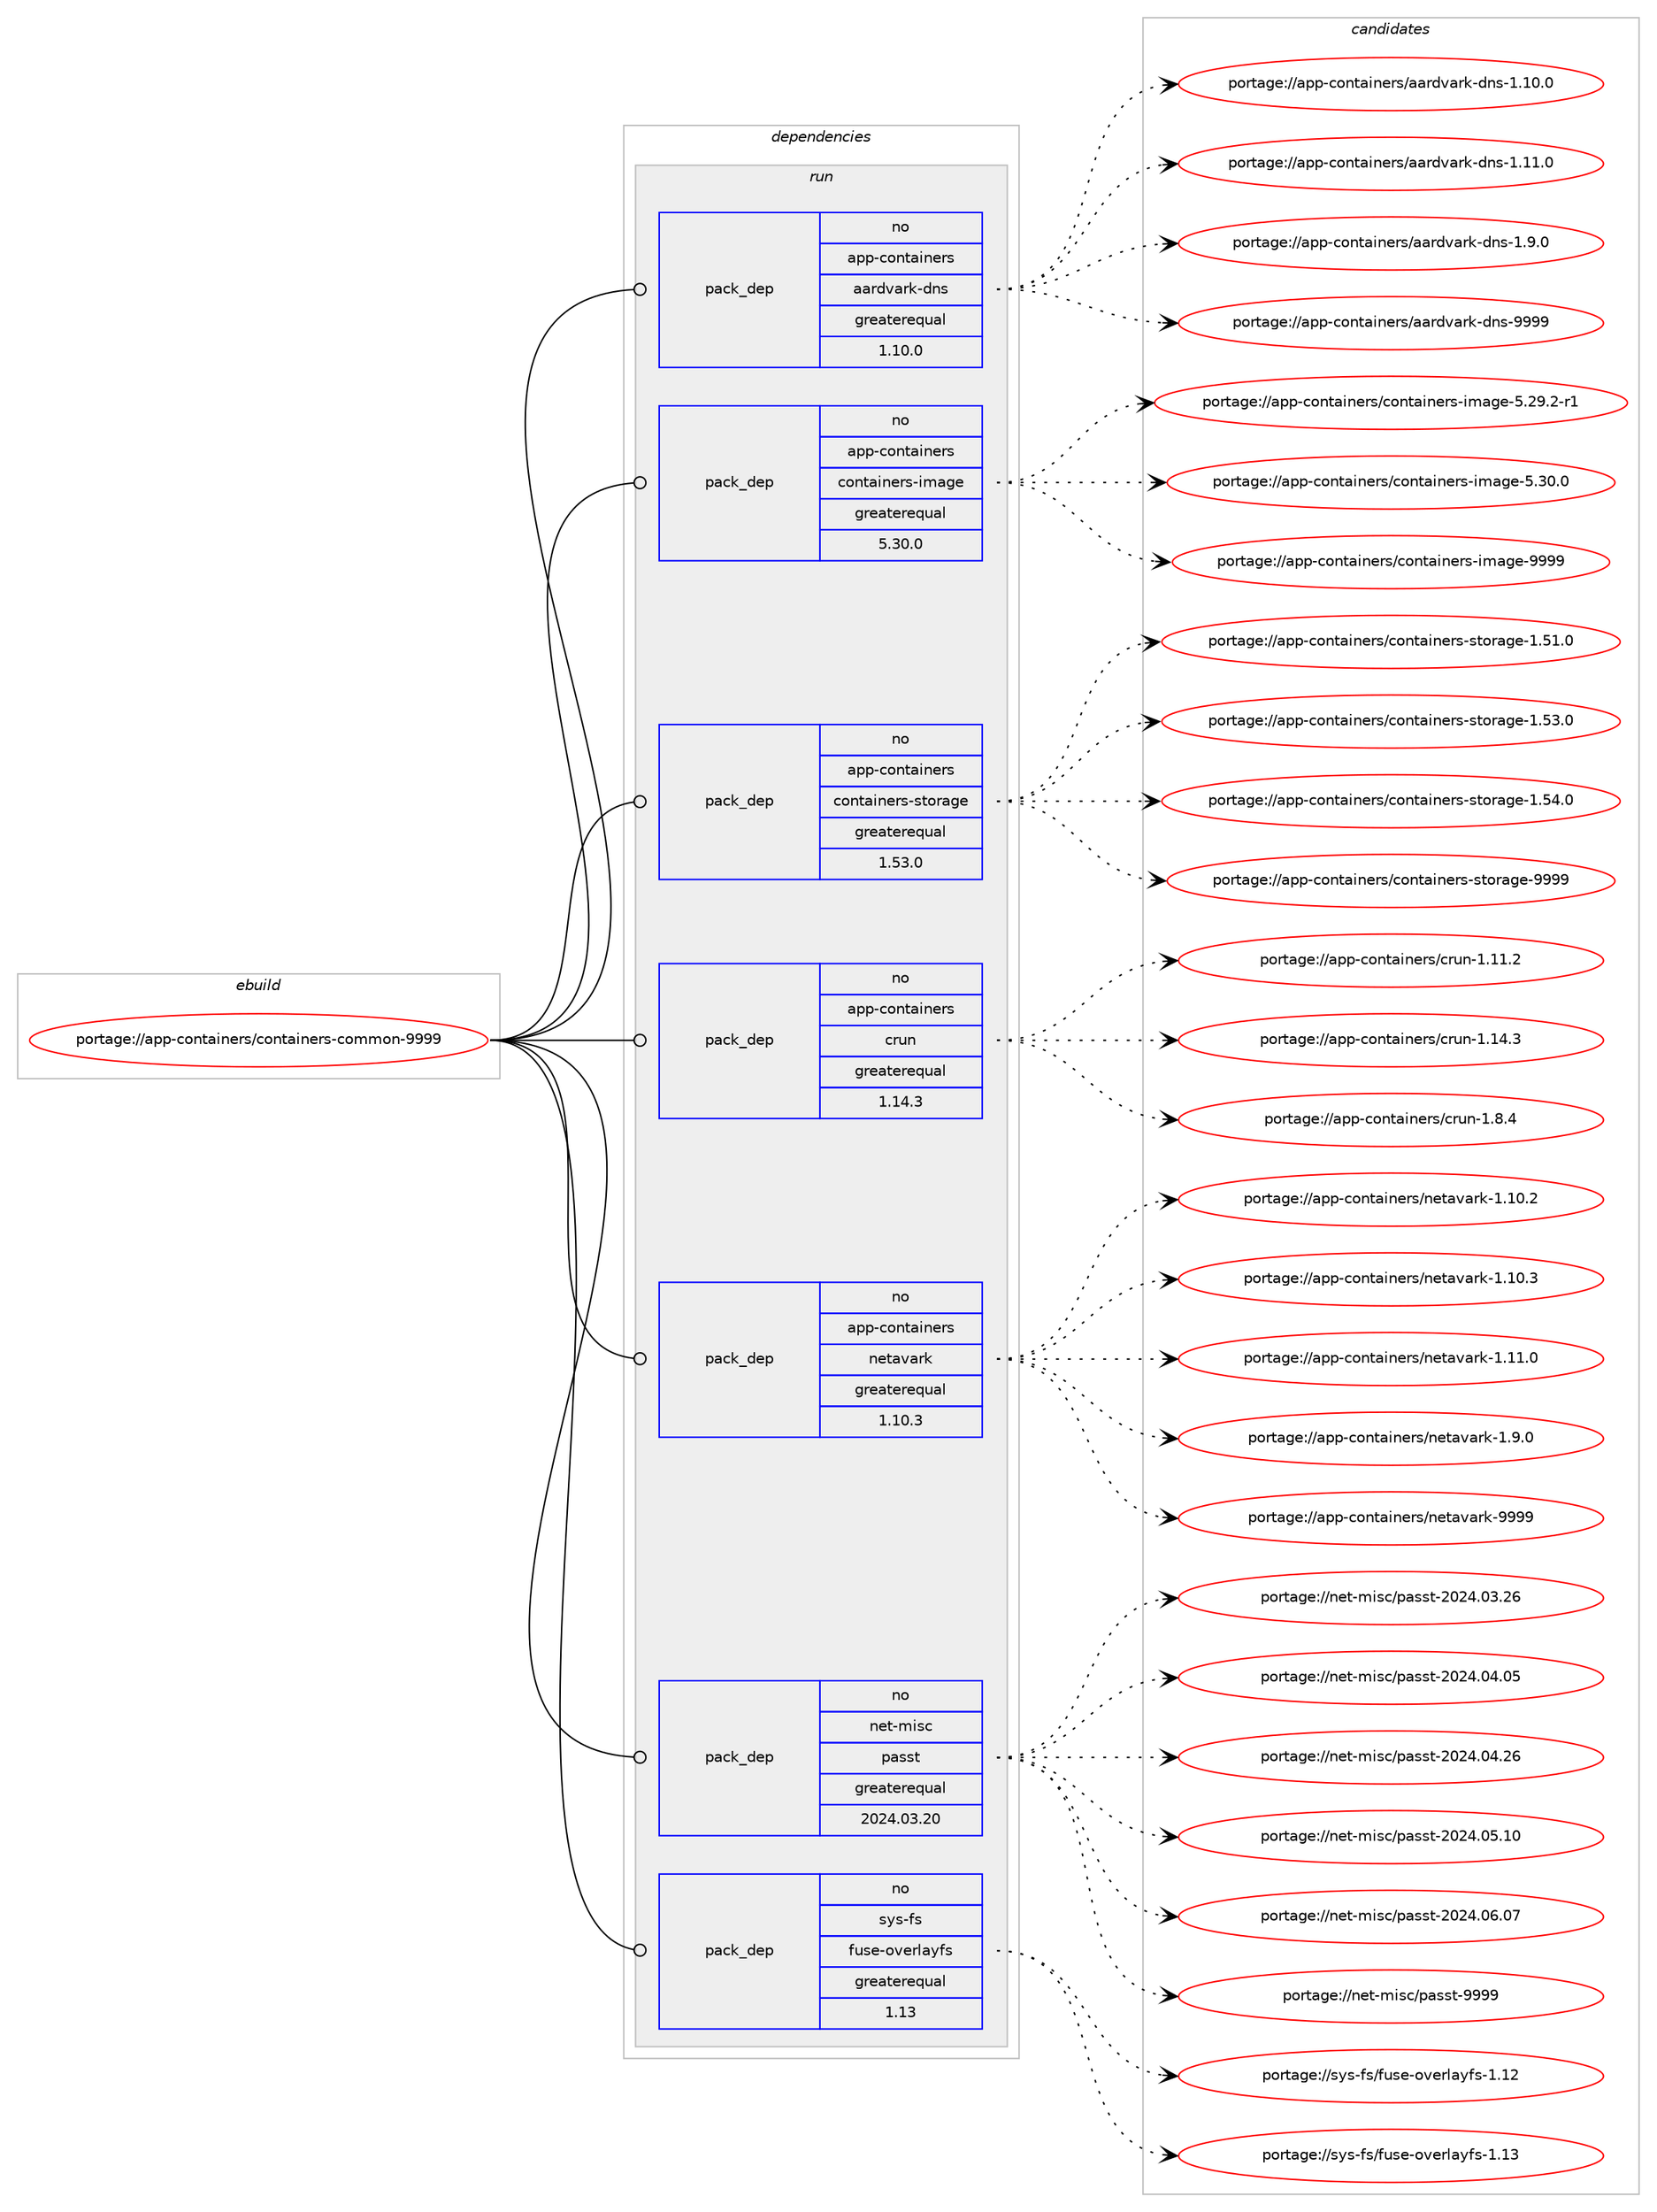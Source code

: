 digraph prolog {

# *************
# Graph options
# *************

newrank=true;
concentrate=true;
compound=true;
graph [rankdir=LR,fontname=Helvetica,fontsize=10,ranksep=1.5];#, ranksep=2.5, nodesep=0.2];
edge  [arrowhead=vee];
node  [fontname=Helvetica,fontsize=10];

# **********
# The ebuild
# **********

subgraph cluster_leftcol {
color=gray;
rank=same;
label=<<i>ebuild</i>>;
id [label="portage://app-containers/containers-common-9999", color=red, width=4, href="../app-containers/containers-common-9999.svg"];
}

# ****************
# The dependencies
# ****************

subgraph cluster_midcol {
color=gray;
label=<<i>dependencies</i>>;
subgraph cluster_compile {
fillcolor="#eeeeee";
style=filled;
label=<<i>compile</i>>;
}
subgraph cluster_compileandrun {
fillcolor="#eeeeee";
style=filled;
label=<<i>compile and run</i>>;
}
subgraph cluster_run {
fillcolor="#eeeeee";
style=filled;
label=<<i>run</i>>;
subgraph pack1553 {
dependency4498 [label=<<TABLE BORDER="0" CELLBORDER="1" CELLSPACING="0" CELLPADDING="4" WIDTH="220"><TR><TD ROWSPAN="6" CELLPADDING="30">pack_dep</TD></TR><TR><TD WIDTH="110">no</TD></TR><TR><TD>app-containers</TD></TR><TR><TD>aardvark-dns</TD></TR><TR><TD>greaterequal</TD></TR><TR><TD>1.10.0</TD></TR></TABLE>>, shape=none, color=blue];
}
id:e -> dependency4498:w [weight=20,style="solid",arrowhead="odot"];
subgraph pack1554 {
dependency4499 [label=<<TABLE BORDER="0" CELLBORDER="1" CELLSPACING="0" CELLPADDING="4" WIDTH="220"><TR><TD ROWSPAN="6" CELLPADDING="30">pack_dep</TD></TR><TR><TD WIDTH="110">no</TD></TR><TR><TD>app-containers</TD></TR><TR><TD>containers-image</TD></TR><TR><TD>greaterequal</TD></TR><TR><TD>5.30.0</TD></TR></TABLE>>, shape=none, color=blue];
}
id:e -> dependency4499:w [weight=20,style="solid",arrowhead="odot"];
# *** BEGIN UNKNOWN DEPENDENCY TYPE (TODO) ***
# id -> package_dependency(portage://app-containers/containers-common-9999,run,no,app-containers,containers-shortnames,none,[,,],[],[])
# *** END UNKNOWN DEPENDENCY TYPE (TODO) ***

subgraph pack1555 {
dependency4500 [label=<<TABLE BORDER="0" CELLBORDER="1" CELLSPACING="0" CELLPADDING="4" WIDTH="220"><TR><TD ROWSPAN="6" CELLPADDING="30">pack_dep</TD></TR><TR><TD WIDTH="110">no</TD></TR><TR><TD>app-containers</TD></TR><TR><TD>containers-storage</TD></TR><TR><TD>greaterequal</TD></TR><TR><TD>1.53.0</TD></TR></TABLE>>, shape=none, color=blue];
}
id:e -> dependency4500:w [weight=20,style="solid",arrowhead="odot"];
subgraph pack1556 {
dependency4501 [label=<<TABLE BORDER="0" CELLBORDER="1" CELLSPACING="0" CELLPADDING="4" WIDTH="220"><TR><TD ROWSPAN="6" CELLPADDING="30">pack_dep</TD></TR><TR><TD WIDTH="110">no</TD></TR><TR><TD>app-containers</TD></TR><TR><TD>crun</TD></TR><TR><TD>greaterequal</TD></TR><TR><TD>1.14.3</TD></TR></TABLE>>, shape=none, color=blue];
}
id:e -> dependency4501:w [weight=20,style="solid",arrowhead="odot"];
subgraph pack1557 {
dependency4502 [label=<<TABLE BORDER="0" CELLBORDER="1" CELLSPACING="0" CELLPADDING="4" WIDTH="220"><TR><TD ROWSPAN="6" CELLPADDING="30">pack_dep</TD></TR><TR><TD WIDTH="110">no</TD></TR><TR><TD>app-containers</TD></TR><TR><TD>netavark</TD></TR><TR><TD>greaterequal</TD></TR><TR><TD>1.10.3</TD></TR></TABLE>>, shape=none, color=blue];
}
id:e -> dependency4502:w [weight=20,style="solid",arrowhead="odot"];
# *** BEGIN UNKNOWN DEPENDENCY TYPE (TODO) ***
# id -> package_dependency(portage://app-containers/containers-common-9999,run,no,net-firewall,iptables,none,[,,],[],[use(enable(nftables),none)])
# *** END UNKNOWN DEPENDENCY TYPE (TODO) ***

# *** BEGIN UNKNOWN DEPENDENCY TYPE (TODO) ***
# id -> package_dependency(portage://app-containers/containers-common-9999,run,no,net-firewall,nftables,none,[,,],[],[])
# *** END UNKNOWN DEPENDENCY TYPE (TODO) ***

subgraph pack1558 {
dependency4503 [label=<<TABLE BORDER="0" CELLBORDER="1" CELLSPACING="0" CELLPADDING="4" WIDTH="220"><TR><TD ROWSPAN="6" CELLPADDING="30">pack_dep</TD></TR><TR><TD WIDTH="110">no</TD></TR><TR><TD>net-misc</TD></TR><TR><TD>passt</TD></TR><TR><TD>greaterequal</TD></TR><TR><TD>2024.03.20</TD></TR></TABLE>>, shape=none, color=blue];
}
id:e -> dependency4503:w [weight=20,style="solid",arrowhead="odot"];
subgraph pack1559 {
dependency4504 [label=<<TABLE BORDER="0" CELLBORDER="1" CELLSPACING="0" CELLPADDING="4" WIDTH="220"><TR><TD ROWSPAN="6" CELLPADDING="30">pack_dep</TD></TR><TR><TD WIDTH="110">no</TD></TR><TR><TD>sys-fs</TD></TR><TR><TD>fuse-overlayfs</TD></TR><TR><TD>greaterequal</TD></TR><TR><TD>1.13</TD></TR></TABLE>>, shape=none, color=blue];
}
id:e -> dependency4504:w [weight=20,style="solid",arrowhead="odot"];
}
}

# **************
# The candidates
# **************

subgraph cluster_choices {
rank=same;
color=gray;
label=<<i>candidates</i>>;

subgraph choice1553 {
color=black;
nodesep=1;
choice97112112459911111011697105110101114115479797114100118971141074510011011545494649484648 [label="portage://app-containers/aardvark-dns-1.10.0", color=red, width=4,href="../app-containers/aardvark-dns-1.10.0.svg"];
choice97112112459911111011697105110101114115479797114100118971141074510011011545494649494648 [label="portage://app-containers/aardvark-dns-1.11.0", color=red, width=4,href="../app-containers/aardvark-dns-1.11.0.svg"];
choice971121124599111110116971051101011141154797971141001189711410745100110115454946574648 [label="portage://app-containers/aardvark-dns-1.9.0", color=red, width=4,href="../app-containers/aardvark-dns-1.9.0.svg"];
choice9711211245991111101169710511010111411547979711410011897114107451001101154557575757 [label="portage://app-containers/aardvark-dns-9999", color=red, width=4,href="../app-containers/aardvark-dns-9999.svg"];
dependency4498:e -> choice97112112459911111011697105110101114115479797114100118971141074510011011545494649484648:w [style=dotted,weight="100"];
dependency4498:e -> choice97112112459911111011697105110101114115479797114100118971141074510011011545494649494648:w [style=dotted,weight="100"];
dependency4498:e -> choice971121124599111110116971051101011141154797971141001189711410745100110115454946574648:w [style=dotted,weight="100"];
dependency4498:e -> choice9711211245991111101169710511010111411547979711410011897114107451001101154557575757:w [style=dotted,weight="100"];
}
subgraph choice1554 {
color=black;
nodesep=1;
choice971121124599111110116971051101011141154799111110116971051101011141154510510997103101455346505746504511449 [label="portage://app-containers/containers-image-5.29.2-r1", color=red, width=4,href="../app-containers/containers-image-5.29.2-r1.svg"];
choice97112112459911111011697105110101114115479911111011697105110101114115451051099710310145534651484648 [label="portage://app-containers/containers-image-5.30.0", color=red, width=4,href="../app-containers/containers-image-5.30.0.svg"];
choice9711211245991111101169710511010111411547991111101169710511010111411545105109971031014557575757 [label="portage://app-containers/containers-image-9999", color=red, width=4,href="../app-containers/containers-image-9999.svg"];
dependency4499:e -> choice971121124599111110116971051101011141154799111110116971051101011141154510510997103101455346505746504511449:w [style=dotted,weight="100"];
dependency4499:e -> choice97112112459911111011697105110101114115479911111011697105110101114115451051099710310145534651484648:w [style=dotted,weight="100"];
dependency4499:e -> choice9711211245991111101169710511010111411547991111101169710511010111411545105109971031014557575757:w [style=dotted,weight="100"];
}
subgraph choice1555 {
color=black;
nodesep=1;
choice97112112459911111011697105110101114115479911111011697105110101114115451151161111149710310145494653494648 [label="portage://app-containers/containers-storage-1.51.0", color=red, width=4,href="../app-containers/containers-storage-1.51.0.svg"];
choice97112112459911111011697105110101114115479911111011697105110101114115451151161111149710310145494653514648 [label="portage://app-containers/containers-storage-1.53.0", color=red, width=4,href="../app-containers/containers-storage-1.53.0.svg"];
choice97112112459911111011697105110101114115479911111011697105110101114115451151161111149710310145494653524648 [label="portage://app-containers/containers-storage-1.54.0", color=red, width=4,href="../app-containers/containers-storage-1.54.0.svg"];
choice9711211245991111101169710511010111411547991111101169710511010111411545115116111114971031014557575757 [label="portage://app-containers/containers-storage-9999", color=red, width=4,href="../app-containers/containers-storage-9999.svg"];
dependency4500:e -> choice97112112459911111011697105110101114115479911111011697105110101114115451151161111149710310145494653494648:w [style=dotted,weight="100"];
dependency4500:e -> choice97112112459911111011697105110101114115479911111011697105110101114115451151161111149710310145494653514648:w [style=dotted,weight="100"];
dependency4500:e -> choice97112112459911111011697105110101114115479911111011697105110101114115451151161111149710310145494653524648:w [style=dotted,weight="100"];
dependency4500:e -> choice9711211245991111101169710511010111411547991111101169710511010111411545115116111114971031014557575757:w [style=dotted,weight="100"];
}
subgraph choice1556 {
color=black;
nodesep=1;
choice97112112459911111011697105110101114115479911411711045494649494650 [label="portage://app-containers/crun-1.11.2", color=red, width=4,href="../app-containers/crun-1.11.2.svg"];
choice97112112459911111011697105110101114115479911411711045494649524651 [label="portage://app-containers/crun-1.14.3", color=red, width=4,href="../app-containers/crun-1.14.3.svg"];
choice971121124599111110116971051101011141154799114117110454946564652 [label="portage://app-containers/crun-1.8.4", color=red, width=4,href="../app-containers/crun-1.8.4.svg"];
dependency4501:e -> choice97112112459911111011697105110101114115479911411711045494649494650:w [style=dotted,weight="100"];
dependency4501:e -> choice97112112459911111011697105110101114115479911411711045494649524651:w [style=dotted,weight="100"];
dependency4501:e -> choice971121124599111110116971051101011141154799114117110454946564652:w [style=dotted,weight="100"];
}
subgraph choice1557 {
color=black;
nodesep=1;
choice9711211245991111101169710511010111411547110101116971189711410745494649484650 [label="portage://app-containers/netavark-1.10.2", color=red, width=4,href="../app-containers/netavark-1.10.2.svg"];
choice9711211245991111101169710511010111411547110101116971189711410745494649484651 [label="portage://app-containers/netavark-1.10.3", color=red, width=4,href="../app-containers/netavark-1.10.3.svg"];
choice9711211245991111101169710511010111411547110101116971189711410745494649494648 [label="portage://app-containers/netavark-1.11.0", color=red, width=4,href="../app-containers/netavark-1.11.0.svg"];
choice97112112459911111011697105110101114115471101011169711897114107454946574648 [label="portage://app-containers/netavark-1.9.0", color=red, width=4,href="../app-containers/netavark-1.9.0.svg"];
choice971121124599111110116971051101011141154711010111697118971141074557575757 [label="portage://app-containers/netavark-9999", color=red, width=4,href="../app-containers/netavark-9999.svg"];
dependency4502:e -> choice9711211245991111101169710511010111411547110101116971189711410745494649484650:w [style=dotted,weight="100"];
dependency4502:e -> choice9711211245991111101169710511010111411547110101116971189711410745494649484651:w [style=dotted,weight="100"];
dependency4502:e -> choice9711211245991111101169710511010111411547110101116971189711410745494649494648:w [style=dotted,weight="100"];
dependency4502:e -> choice97112112459911111011697105110101114115471101011169711897114107454946574648:w [style=dotted,weight="100"];
dependency4502:e -> choice971121124599111110116971051101011141154711010111697118971141074557575757:w [style=dotted,weight="100"];
}
subgraph choice1558 {
color=black;
nodesep=1;
choice110101116451091051159947112971151151164550485052464851465054 [label="portage://net-misc/passt-2024.03.26", color=red, width=4,href="../net-misc/passt-2024.03.26.svg"];
choice110101116451091051159947112971151151164550485052464852464853 [label="portage://net-misc/passt-2024.04.05", color=red, width=4,href="../net-misc/passt-2024.04.05.svg"];
choice110101116451091051159947112971151151164550485052464852465054 [label="portage://net-misc/passt-2024.04.26", color=red, width=4,href="../net-misc/passt-2024.04.26.svg"];
choice110101116451091051159947112971151151164550485052464853464948 [label="portage://net-misc/passt-2024.05.10", color=red, width=4,href="../net-misc/passt-2024.05.10.svg"];
choice110101116451091051159947112971151151164550485052464854464855 [label="portage://net-misc/passt-2024.06.07", color=red, width=4,href="../net-misc/passt-2024.06.07.svg"];
choice110101116451091051159947112971151151164557575757 [label="portage://net-misc/passt-9999", color=red, width=4,href="../net-misc/passt-9999.svg"];
dependency4503:e -> choice110101116451091051159947112971151151164550485052464851465054:w [style=dotted,weight="100"];
dependency4503:e -> choice110101116451091051159947112971151151164550485052464852464853:w [style=dotted,weight="100"];
dependency4503:e -> choice110101116451091051159947112971151151164550485052464852465054:w [style=dotted,weight="100"];
dependency4503:e -> choice110101116451091051159947112971151151164550485052464853464948:w [style=dotted,weight="100"];
dependency4503:e -> choice110101116451091051159947112971151151164550485052464854464855:w [style=dotted,weight="100"];
dependency4503:e -> choice110101116451091051159947112971151151164557575757:w [style=dotted,weight="100"];
}
subgraph choice1559 {
color=black;
nodesep=1;
choice115121115451021154710211711510145111118101114108971211021154549464950 [label="portage://sys-fs/fuse-overlayfs-1.12", color=red, width=4,href="../sys-fs/fuse-overlayfs-1.12.svg"];
choice115121115451021154710211711510145111118101114108971211021154549464951 [label="portage://sys-fs/fuse-overlayfs-1.13", color=red, width=4,href="../sys-fs/fuse-overlayfs-1.13.svg"];
dependency4504:e -> choice115121115451021154710211711510145111118101114108971211021154549464950:w [style=dotted,weight="100"];
dependency4504:e -> choice115121115451021154710211711510145111118101114108971211021154549464951:w [style=dotted,weight="100"];
}
}

}
